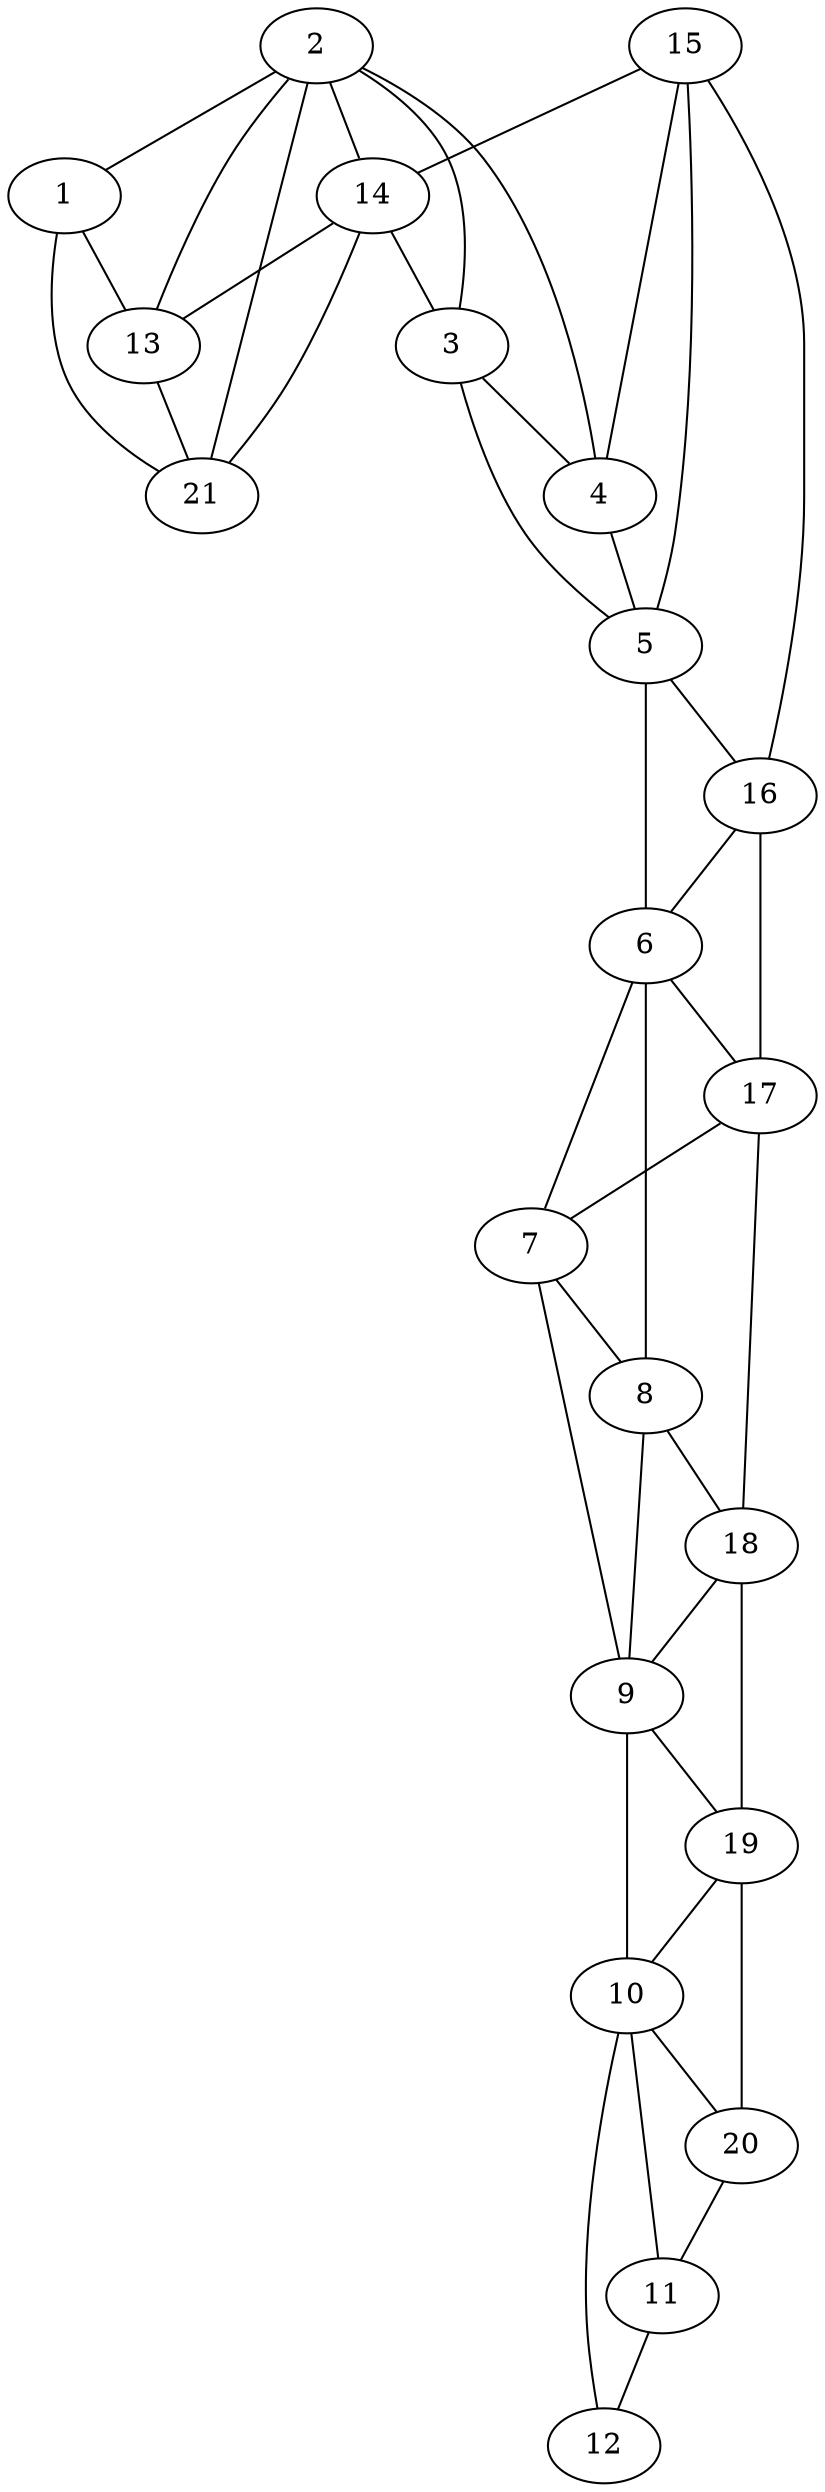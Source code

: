 graph pdb1dv7 {
	1	 [aaLength=3,
		sequence=MNR,
		type=0];
	13	 [aaLength=4,
		sequence=ILAM,
		type=1];
	1 -- 13	 [distance0="17.35048",
		frequency=1,
		type0=1];
	21	 [aaLength=4,
		sequence=ILAM,
		type=1];
	1 -- 21	 [distance0="17.35048",
		frequency=1,
		type0=2];
	2	 [aaLength=12,
		sequence=RDDALRVTGEVR,
		type=0];
	2 -- 1	 [distance0="18.9205",
		frequency=1,
		type0=1];
	2 -- 13	 [distance0="25.34986",
		frequency=1,
		type0=2];
	14	 [aaLength=5,
		sequence=VKIGY,
		type=1];
	2 -- 14	 [distance0="5.0",
		frequency=1,
		type0=4];
	2 -- 21	 [distance0="25.34986",
		frequency=1,
		type0=3];
	3	 [aaLength=8,
		sequence=PLVLSEGM,
		type=0];
	3 -- 2	 [distance0="25.36531",
		frequency=1,
		type0=2];
	4	 [aaLength=12,
		sequence=DIIAEFRKRFGC,
		type=0];
	3 -- 4	 [distance0="12.43782",
		distance1="0.0",
		frequency=2,
		type0=1,
		type1=5];
	5	 [aaLength=15,
		sequence=PETNEKICRATFKAG,
		type=0];
	3 -- 5	 [distance0="32.49098",
		frequency=1,
		type0=3];
	4 -- 2	 [distance0="30.43084",
		frequency=1,
		type0=3];
	4 -- 5	 [distance0="29.98048",
		frequency=1,
		type0=2];
	6	 [aaLength=16,
		sequence=ADSVRACLNVAEEMGR,
		type=0];
	5 -- 6	 [distance0="26.84482",
		frequency=1,
		type0=1];
	16	 [aaLength=5,
		sequence=IIVHG,
		type=1];
	5 -- 16	 [distance0="3.0",
		frequency=1,
		type0=4];
	8	 [aaLength=16,
		sequence=IQGAADEIARMGVDLG,
		type=0];
	6 -- 8	 [distance0="36.61926",
		frequency=1,
		type0=3];
	7	 [aaLength=6,
		sequence=PGAEMF,
		type=0];
	6 -- 7	 [distance0="28.80934",
		frequency=1,
		type0=2];
	17	 [aaLength=5,
		sequence=VFLLT,
		type=1];
	6 -- 17	 [distance0="1.0",
		frequency=1,
		type0=4];
	7 -- 8	 [distance0="8.570678",
		distance1="0.0",
		frequency=2,
		type0=1,
		type1=5];
	9	 [aaLength=13,
		sequence=PERLSRLREIIGQ,
		type=0];
	7 -- 9	 [distance0="34.4442",
		frequency=1,
		type0=3];
	18	 [aaLength=3,
		sequence=YVG,
		type=1];
	8 -- 18	 [distance0="3.0",
		frequency=1,
		type0=4];
	9 -- 8	 [distance0="28.52433",
		frequency=1,
		type0=1];
	10	 [aaLength=5,
		sequence=TLRFA,
		type=0];
	9 -- 10	 [distance0="34.00176",
		frequency=1,
		type0=2];
	19	 [aaLength=5,
		sequence=LISPG,
		type=1];
	9 -- 19	 [distance0="3.0",
		frequency=1,
		type0=4];
	12	 [aaLength=13,
		sequence=PAAAAAGIIESIK,
		type=0];
	10 -- 12	 [distance0="24.33619",
		frequency=1,
		type0=2];
	11	 [aaLength=6,
		sequence=RSIYLA,
		type=0];
	10 -- 11	 [distance0="15.36583",
		frequency=1,
		type0=1];
	20	 [aaLength=4,
		sequence=IIVG,
		type=1];
	10 -- 20	 [distance0="26.00649",
		distance1="2.0",
		frequency=2,
		type0=3,
		type1=4];
	11 -- 12	 [distance0="12.25381",
		distance1="2.0",
		frequency=2,
		type0=1,
		type1=4];
	13 -- 21	 [distance0="0.0",
		frequency=1,
		type0=1];
	14 -- 3	 [distance0="0.0",
		frequency=1,
		type0=5];
	14 -- 13	 [distance0="25.0",
		frequency=1,
		type0=1];
	14 -- 21	 [distance0="25.0",
		frequency=1,
		type0=2];
	15	 [aaLength=8,
		sequence=IIADFKVA,
		type=1];
	15 -- 4	 [distance0="31.88782",
		frequency=1,
		type0=3];
	15 -- 5	 [distance0="2.0",
		frequency=1,
		type0=4];
	15 -- 16	 [distance0="28.0",
		frequency=1,
		type0=2];
	15 -- 14	 [distance0="26.0",
		frequency=1,
		type0=1];
	16 -- 6	 [distance0="42.89832",
		distance1="3.0",
		frequency=2,
		type0=3,
		type1=4];
	16 -- 17	 [distance0="25.0",
		frequency=1,
		type0=1];
	17 -- 7	 [distance0="43.18151",
		distance1="4.0",
		frequency=2,
		type0=3,
		type1=4];
	17 -- 18	 [distance0="34.0",
		frequency=1,
		type0=2];
	18 -- 9	 [distance0="39.59742",
		distance1="4.0",
		frequency=2,
		type0=3,
		type1=4];
	18 -- 19	 [distance0="23.0",
		frequency=1,
		type0=1];
	19 -- 10	 [distance0="29.19482",
		distance1="10.0",
		frequency=2,
		type0=3,
		type1=4];
	19 -- 20	 [distance0="22.0",
		frequency=1,
		type0=1];
	20 -- 11	 [distance0="20.36239",
		distance1="0.0",
		frequency=2,
		type0=2,
		type1=5];
}
